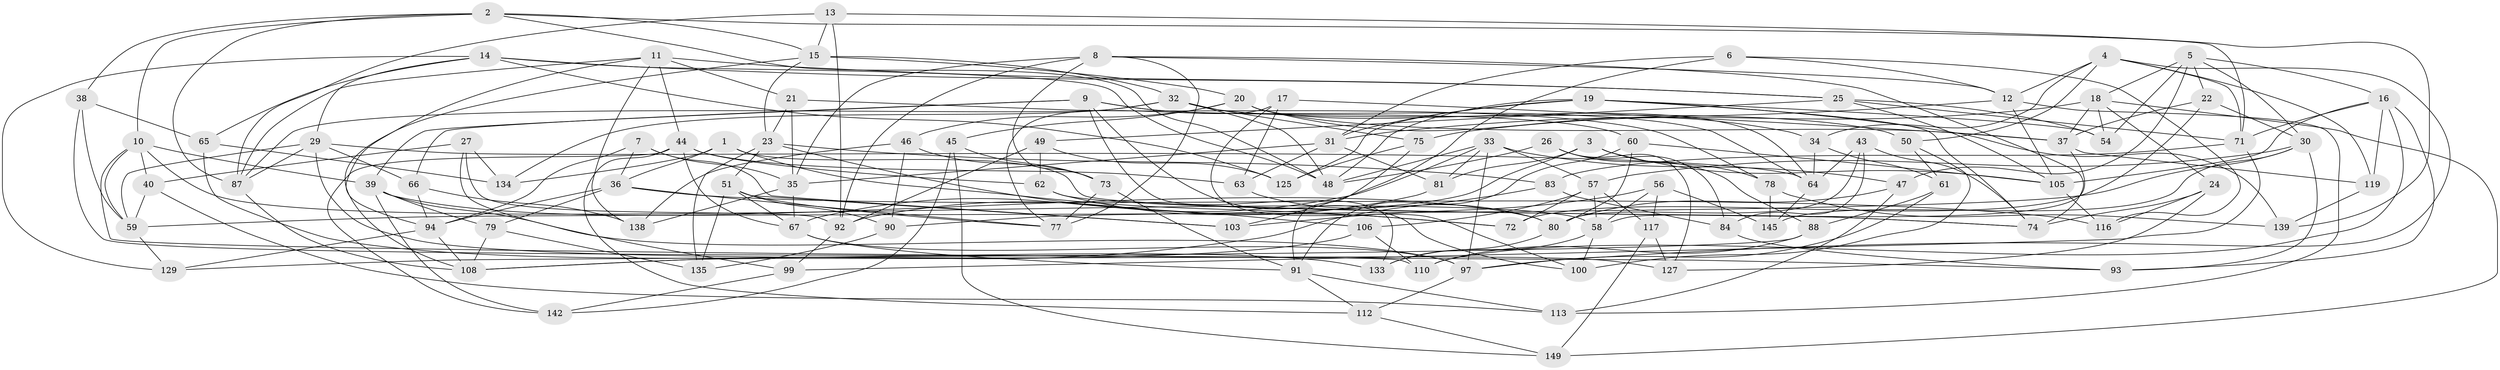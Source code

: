 // Generated by graph-tools (version 1.1) at 2025/24/03/03/25 07:24:24]
// undirected, 104 vertices, 252 edges
graph export_dot {
graph [start="1"]
  node [color=gray90,style=filled];
  1;
  2 [super="+118"];
  3;
  4 [super="+28"];
  5 [super="+86"];
  6;
  7;
  8 [super="+121"];
  9 [super="+137"];
  10 [super="+146"];
  11 [super="+104"];
  12 [super="+114"];
  13;
  14 [super="+69"];
  15 [super="+98"];
  16 [super="+107"];
  17;
  18 [super="+41"];
  19 [super="+115"];
  20 [super="+136"];
  21;
  22;
  23 [super="+55"];
  24;
  25 [super="+101"];
  26;
  27;
  29 [super="+42"];
  30 [super="+132"];
  31 [super="+120"];
  32 [super="+76"];
  33 [super="+52"];
  34;
  35 [super="+102"];
  36 [super="+68"];
  37 [super="+128"];
  38;
  39 [super="+126"];
  40;
  43;
  44 [super="+70"];
  45;
  46;
  47;
  48 [super="+141"];
  49;
  50;
  51 [super="+53"];
  54;
  56;
  57 [super="+124"];
  58 [super="+144"];
  59 [super="+96"];
  60;
  61;
  62;
  63;
  64 [super="+95"];
  65;
  66;
  67 [super="+122"];
  71 [super="+82"];
  72;
  73 [super="+148"];
  74 [super="+85"];
  75;
  77 [super="+89"];
  78;
  79;
  80 [super="+111"];
  81;
  83;
  84;
  87 [super="+109"];
  88;
  90;
  91 [super="+131"];
  92 [super="+123"];
  93;
  94 [super="+130"];
  97 [super="+147"];
  99;
  100;
  103;
  105 [super="+143"];
  106;
  108 [super="+140"];
  110;
  112;
  113;
  116;
  117;
  119;
  125;
  127;
  129;
  133;
  134;
  135;
  138;
  139;
  142;
  145;
  149;
  1 -- 134;
  1 -- 72;
  1 -- 74;
  1 -- 36;
  2 -- 10;
  2 -- 48;
  2 -- 15;
  2 -- 38;
  2 -- 87;
  2 -- 71;
  3 -- 81;
  3 -- 78;
  3 -- 90;
  3 -- 105;
  4 -- 34;
  4 -- 50;
  4 -- 97;
  4 -- 12;
  4 -- 119;
  4 -- 71;
  5 -- 47;
  5 -- 22;
  5 -- 16;
  5 -- 18;
  5 -- 54;
  5 -- 30;
  6 -- 103;
  6 -- 116;
  6 -- 31;
  6 -- 12;
  7 -- 35;
  7 -- 103;
  7 -- 94;
  7 -- 36;
  8 -- 35;
  8 -- 92;
  8 -- 12;
  8 -- 73;
  8 -- 74;
  8 -- 77;
  9 -- 39;
  9 -- 66;
  9 -- 133;
  9 -- 64;
  9 -- 100;
  9 -- 60;
  10 -- 59;
  10 -- 39;
  10 -- 40;
  10 -- 58;
  10 -- 93;
  11 -- 87;
  11 -- 44;
  11 -- 25;
  11 -- 138;
  11 -- 21;
  11 -- 94;
  12 -- 105;
  12 -- 31;
  12 -- 113;
  13 -- 87;
  13 -- 92;
  13 -- 15;
  13 -- 139;
  14 -- 125;
  14 -- 65;
  14 -- 48;
  14 -- 129;
  14 -- 29;
  14 -- 25;
  15 -- 32;
  15 -- 108;
  15 -- 23;
  15 -- 20;
  16 -- 71;
  16 -- 119;
  16 -- 105;
  16 -- 93;
  16 -- 110;
  17 -- 37;
  17 -- 63;
  17 -- 100;
  17 -- 77;
  18 -- 149;
  18 -- 24;
  18 -- 75;
  18 -- 37;
  18 -- 54;
  19 -- 139;
  19 -- 48;
  19 -- 74;
  19 -- 125;
  19 -- 54;
  19 -- 31;
  20 -- 34;
  20 -- 45;
  20 -- 64;
  20 -- 37;
  20 -- 46;
  21 -- 23;
  21 -- 78;
  21 -- 35;
  22 -- 30;
  22 -- 37;
  22 -- 72;
  23 -- 106;
  23 -- 135;
  23 -- 83;
  23 -- 51;
  24 -- 74;
  24 -- 116;
  24 -- 127;
  25 -- 49;
  25 -- 105;
  25 -- 54;
  25 -- 71;
  26 -- 127;
  26 -- 84;
  26 -- 88;
  26 -- 48;
  27 -- 99;
  27 -- 40;
  27 -- 92;
  27 -- 134;
  29 -- 127;
  29 -- 66;
  29 -- 64;
  29 -- 59;
  29 -- 87;
  30 -- 93;
  30 -- 59;
  30 -- 145;
  30 -- 57;
  31 -- 81;
  31 -- 63;
  31 -- 35;
  32 -- 50;
  32 -- 48;
  32 -- 75;
  32 -- 134;
  32 -- 87;
  33 -- 57;
  33 -- 81;
  33 -- 48;
  33 -- 67;
  33 -- 97;
  33 -- 47;
  34 -- 61;
  34 -- 64;
  35 -- 138;
  35 -- 67;
  36 -- 94;
  36 -- 116;
  36 -- 77;
  36 -- 79;
  37 -- 119;
  37 -- 58;
  38 -- 59;
  38 -- 65;
  38 -- 110;
  39 -- 80;
  39 -- 142;
  39 -- 97;
  39 -- 79;
  40 -- 113;
  40 -- 59;
  43 -- 80;
  43 -- 84;
  43 -- 64;
  43 -- 74;
  44 -- 112;
  44 -- 63;
  44 -- 142;
  44 -- 67;
  44 -- 62;
  45 -- 73;
  45 -- 149;
  45 -- 142;
  46 -- 138;
  46 -- 73;
  46 -- 90;
  47 -- 113;
  47 -- 80;
  49 -- 62;
  49 -- 92;
  49 -- 125;
  50 -- 100;
  50 -- 61;
  51 -- 135;
  51 -- 103;
  51 -- 67;
  51 -- 90;
  51 -- 77;
  56 -- 117;
  56 -- 103;
  56 -- 145;
  56 -- 58;
  57 -- 72;
  57 -- 106;
  57 -- 58;
  57 -- 117;
  58 -- 133;
  58 -- 100;
  59 -- 129;
  60 -- 80;
  60 -- 105;
  60 -- 91;
  61 -- 88;
  61 -- 97;
  62 -- 72;
  62 -- 74;
  63 -- 80;
  64 -- 145;
  65 -- 133;
  65 -- 134;
  66 -- 138;
  66 -- 94;
  67 -- 91;
  67 -- 97;
  71 -- 83;
  71 -- 99;
  73 -- 77 [weight=2];
  73 -- 91;
  75 -- 91;
  75 -- 125;
  78 -- 139;
  78 -- 145;
  79 -- 135;
  79 -- 108;
  80 -- 133;
  81 -- 92;
  83 -- 84;
  83 -- 108;
  84 -- 93;
  87 -- 108;
  88 -- 110;
  88 -- 129;
  90 -- 135;
  91 -- 113;
  91 -- 112;
  92 -- 99;
  94 -- 129;
  94 -- 108;
  97 -- 112;
  99 -- 142;
  105 -- 116;
  106 -- 110;
  106 -- 108;
  112 -- 149;
  117 -- 149;
  117 -- 127;
  119 -- 139;
}

